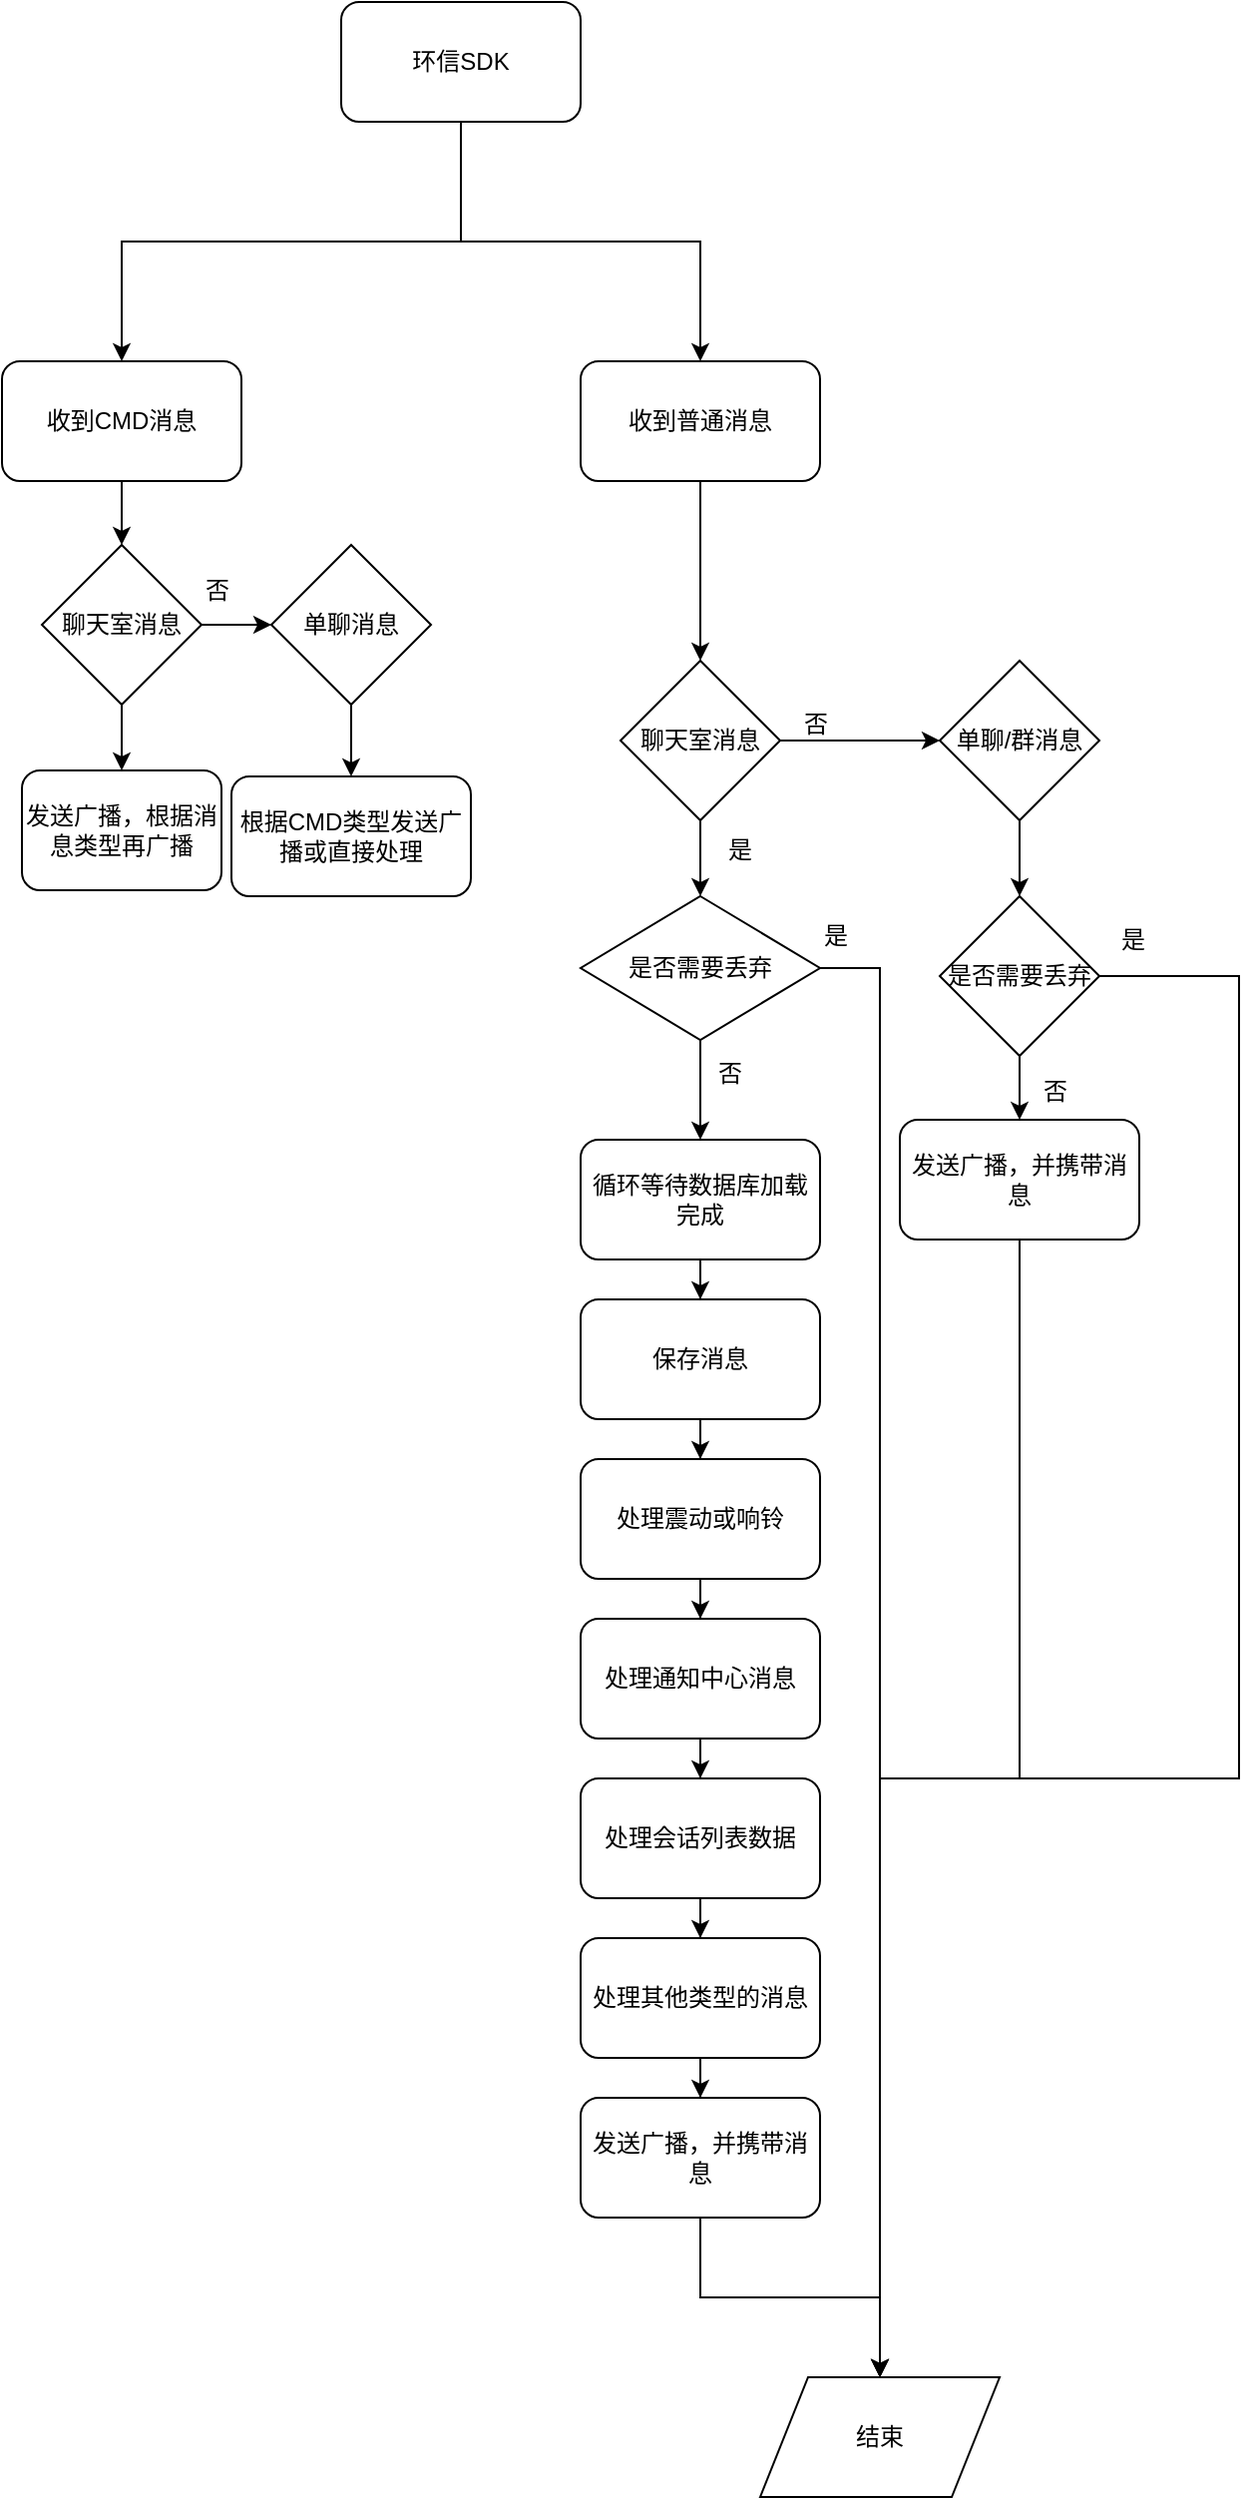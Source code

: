 <mxfile version="10.7.5" type="github"><diagram id="NcECU5TSmNmx2cLlhsCo" name="第 1 页"><mxGraphModel dx="829" dy="641" grid="1" gridSize="10" guides="1" tooltips="1" connect="1" arrows="1" fold="1" page="1" pageScale="1" pageWidth="2339" pageHeight="3300" math="0" shadow="0"><root><mxCell id="0"/><mxCell id="1" parent="0"/><mxCell id="Sr0eBvTjD2BraGVWf_14-3" value="" style="edgeStyle=orthogonalEdgeStyle;rounded=0;orthogonalLoop=1;jettySize=auto;html=1;" parent="1" source="Sr0eBvTjD2BraGVWf_14-1" target="Sr0eBvTjD2BraGVWf_14-2" edge="1"><mxGeometry relative="1" as="geometry"/></mxCell><mxCell id="Sr0eBvTjD2BraGVWf_14-7" value="" style="edgeStyle=orthogonalEdgeStyle;rounded=0;orthogonalLoop=1;jettySize=auto;html=1;" parent="1" source="Sr0eBvTjD2BraGVWf_14-1" target="Sr0eBvTjD2BraGVWf_14-6" edge="1"><mxGeometry relative="1" as="geometry"><Array as="points"><mxPoint x="310" y="300"/><mxPoint x="140" y="300"/></Array></mxGeometry></mxCell><mxCell id="Sr0eBvTjD2BraGVWf_14-1" value="环信SDK" style="rounded=1;whiteSpace=wrap;html=1;" parent="1" vertex="1"><mxGeometry x="250" y="180" width="120" height="60" as="geometry"/></mxCell><mxCell id="XzGVOf4nn08HLkvhCrBs-48" value="" style="edgeStyle=orthogonalEdgeStyle;rounded=0;orthogonalLoop=1;jettySize=auto;html=1;entryX=0.5;entryY=0;entryDx=0;entryDy=0;" edge="1" parent="1" source="Sr0eBvTjD2BraGVWf_14-6" target="XzGVOf4nn08HLkvhCrBs-49"><mxGeometry relative="1" as="geometry"><mxPoint x="200" y="500" as="targetPoint"/></mxGeometry></mxCell><mxCell id="Sr0eBvTjD2BraGVWf_14-6" value="收到CMD消息" style="rounded=1;whiteSpace=wrap;html=1;" parent="1" vertex="1"><mxGeometry x="80" y="360" width="120" height="60" as="geometry"/></mxCell><mxCell id="XzGVOf4nn08HLkvhCrBs-2" value="" style="edgeStyle=orthogonalEdgeStyle;rounded=0;orthogonalLoop=1;jettySize=auto;html=1;entryX=0.5;entryY=0;entryDx=0;entryDy=0;" edge="1" parent="1" source="Sr0eBvTjD2BraGVWf_14-2" target="XzGVOf4nn08HLkvhCrBs-3"><mxGeometry relative="1" as="geometry"><mxPoint x="430" y="500" as="targetPoint"/></mxGeometry></mxCell><mxCell id="Sr0eBvTjD2BraGVWf_14-2" value="收到普通消息" style="rounded=1;whiteSpace=wrap;html=1;" parent="1" vertex="1"><mxGeometry x="370" y="360" width="120" height="60" as="geometry"/></mxCell><mxCell id="XzGVOf4nn08HLkvhCrBs-5" value="" style="edgeStyle=orthogonalEdgeStyle;rounded=0;orthogonalLoop=1;jettySize=auto;html=1;" edge="1" parent="1" source="XzGVOf4nn08HLkvhCrBs-3" target="XzGVOf4nn08HLkvhCrBs-4"><mxGeometry relative="1" as="geometry"/></mxCell><mxCell id="XzGVOf4nn08HLkvhCrBs-22" style="edgeStyle=orthogonalEdgeStyle;rounded=0;orthogonalLoop=1;jettySize=auto;html=1;exitX=0.5;exitY=1;exitDx=0;exitDy=0;entryX=0.5;entryY=0;entryDx=0;entryDy=0;" edge="1" parent="1" source="XzGVOf4nn08HLkvhCrBs-3" target="XzGVOf4nn08HLkvhCrBs-21"><mxGeometry relative="1" as="geometry"/></mxCell><mxCell id="XzGVOf4nn08HLkvhCrBs-3" value="聊天室消息" style="rhombus;whiteSpace=wrap;html=1;" vertex="1" parent="1"><mxGeometry x="390" y="510" width="80" height="80" as="geometry"/></mxCell><mxCell id="XzGVOf4nn08HLkvhCrBs-16" style="edgeStyle=orthogonalEdgeStyle;rounded=0;orthogonalLoop=1;jettySize=auto;html=1;exitX=0.5;exitY=1;exitDx=0;exitDy=0;entryX=0.5;entryY=0;entryDx=0;entryDy=0;" edge="1" parent="1" source="XzGVOf4nn08HLkvhCrBs-4" target="XzGVOf4nn08HLkvhCrBs-6"><mxGeometry relative="1" as="geometry"/></mxCell><mxCell id="XzGVOf4nn08HLkvhCrBs-4" value="单聊/群消息" style="rhombus;whiteSpace=wrap;html=1;" vertex="1" parent="1"><mxGeometry x="550" y="510" width="80" height="80" as="geometry"/></mxCell><mxCell id="XzGVOf4nn08HLkvhCrBs-11" value="" style="edgeStyle=orthogonalEdgeStyle;rounded=0;orthogonalLoop=1;jettySize=auto;html=1;entryX=0.5;entryY=0;entryDx=0;entryDy=0;" edge="1" parent="1" source="XzGVOf4nn08HLkvhCrBs-6" target="XzGVOf4nn08HLkvhCrBs-18"><mxGeometry relative="1" as="geometry"><mxPoint x="590" y="830" as="targetPoint"/></mxGeometry></mxCell><mxCell id="XzGVOf4nn08HLkvhCrBs-20" style="edgeStyle=orthogonalEdgeStyle;rounded=0;orthogonalLoop=1;jettySize=auto;html=1;exitX=1;exitY=0.5;exitDx=0;exitDy=0;entryX=0.5;entryY=0;entryDx=0;entryDy=0;" edge="1" parent="1" source="XzGVOf4nn08HLkvhCrBs-6" target="XzGVOf4nn08HLkvhCrBs-13"><mxGeometry relative="1" as="geometry"><Array as="points"><mxPoint x="700" y="668"/><mxPoint x="700" y="1070"/><mxPoint x="520" y="1070"/></Array></mxGeometry></mxCell><mxCell id="XzGVOf4nn08HLkvhCrBs-6" value="是否需要丢弃" style="rhombus;whiteSpace=wrap;html=1;" vertex="1" parent="1"><mxGeometry x="550" y="628" width="80" height="80" as="geometry"/></mxCell><mxCell id="XzGVOf4nn08HLkvhCrBs-12" value="是" style="text;html=1;resizable=0;points=[];autosize=1;align=left;verticalAlign=top;spacingTop=-4;" vertex="1" parent="1"><mxGeometry x="639" y="640" width="30" height="20" as="geometry"/></mxCell><mxCell id="XzGVOf4nn08HLkvhCrBs-13" value="结束" style="shape=parallelogram;perimeter=parallelogramPerimeter;whiteSpace=wrap;html=1;" vertex="1" parent="1"><mxGeometry x="460" y="1370" width="120" height="60" as="geometry"/></mxCell><mxCell id="XzGVOf4nn08HLkvhCrBs-17" value="否" style="text;html=1;resizable=0;points=[];autosize=1;align=left;verticalAlign=top;spacingTop=-4;" vertex="1" parent="1"><mxGeometry x="600" y="716" width="30" height="20" as="geometry"/></mxCell><mxCell id="XzGVOf4nn08HLkvhCrBs-19" style="edgeStyle=orthogonalEdgeStyle;rounded=0;orthogonalLoop=1;jettySize=auto;html=1;exitX=0.5;exitY=1;exitDx=0;exitDy=0;entryX=0.5;entryY=0;entryDx=0;entryDy=0;" edge="1" parent="1" source="XzGVOf4nn08HLkvhCrBs-18" target="XzGVOf4nn08HLkvhCrBs-13"><mxGeometry relative="1" as="geometry"><Array as="points"><mxPoint x="590" y="1070"/><mxPoint x="520" y="1070"/></Array></mxGeometry></mxCell><mxCell id="XzGVOf4nn08HLkvhCrBs-18" value="发送广播，并携带消息" style="rounded=1;whiteSpace=wrap;html=1;" vertex="1" parent="1"><mxGeometry x="530" y="740" width="120" height="60" as="geometry"/></mxCell><mxCell id="XzGVOf4nn08HLkvhCrBs-26" value="" style="edgeStyle=orthogonalEdgeStyle;rounded=0;orthogonalLoop=1;jettySize=auto;html=1;entryX=0.5;entryY=0;entryDx=0;entryDy=0;" edge="1" parent="1" source="XzGVOf4nn08HLkvhCrBs-21" target="XzGVOf4nn08HLkvhCrBs-27"><mxGeometry relative="1" as="geometry"><mxPoint x="430" y="788" as="targetPoint"/></mxGeometry></mxCell><mxCell id="XzGVOf4nn08HLkvhCrBs-34" style="edgeStyle=orthogonalEdgeStyle;rounded=0;orthogonalLoop=1;jettySize=auto;html=1;exitX=1;exitY=0.5;exitDx=0;exitDy=0;entryX=0.5;entryY=0;entryDx=0;entryDy=0;" edge="1" parent="1" source="XzGVOf4nn08HLkvhCrBs-21" target="XzGVOf4nn08HLkvhCrBs-13"><mxGeometry relative="1" as="geometry"/></mxCell><mxCell id="XzGVOf4nn08HLkvhCrBs-21" value="是否需要丢弃" style="rhombus;whiteSpace=wrap;html=1;" vertex="1" parent="1"><mxGeometry x="370" y="628" width="120" height="72" as="geometry"/></mxCell><mxCell id="XzGVOf4nn08HLkvhCrBs-24" value="是" style="text;html=1;resizable=0;points=[];autosize=1;align=left;verticalAlign=top;spacingTop=-4;" vertex="1" parent="1"><mxGeometry x="490" y="638" width="30" height="20" as="geometry"/></mxCell><mxCell id="XzGVOf4nn08HLkvhCrBs-31" value="" style="edgeStyle=orthogonalEdgeStyle;rounded=0;orthogonalLoop=1;jettySize=auto;html=1;" edge="1" parent="1" source="XzGVOf4nn08HLkvhCrBs-27" target="XzGVOf4nn08HLkvhCrBs-30"><mxGeometry relative="1" as="geometry"/></mxCell><mxCell id="XzGVOf4nn08HLkvhCrBs-27" value="循环等待数据库加载完成" style="rounded=1;whiteSpace=wrap;html=1;" vertex="1" parent="1"><mxGeometry x="370" y="750" width="120" height="60" as="geometry"/></mxCell><mxCell id="XzGVOf4nn08HLkvhCrBs-33" value="" style="edgeStyle=orthogonalEdgeStyle;rounded=0;orthogonalLoop=1;jettySize=auto;html=1;" edge="1" parent="1" source="XzGVOf4nn08HLkvhCrBs-30" target="XzGVOf4nn08HLkvhCrBs-32"><mxGeometry relative="1" as="geometry"/></mxCell><mxCell id="XzGVOf4nn08HLkvhCrBs-30" value="保存消息" style="rounded=1;whiteSpace=wrap;html=1;" vertex="1" parent="1"><mxGeometry x="370" y="830" width="120" height="60" as="geometry"/></mxCell><mxCell id="XzGVOf4nn08HLkvhCrBs-37" value="" style="edgeStyle=orthogonalEdgeStyle;rounded=0;orthogonalLoop=1;jettySize=auto;html=1;" edge="1" parent="1" source="XzGVOf4nn08HLkvhCrBs-32" target="XzGVOf4nn08HLkvhCrBs-36"><mxGeometry relative="1" as="geometry"/></mxCell><mxCell id="XzGVOf4nn08HLkvhCrBs-32" value="处理震动或响铃" style="rounded=1;whiteSpace=wrap;html=1;" vertex="1" parent="1"><mxGeometry x="370" y="910" width="120" height="60" as="geometry"/></mxCell><mxCell id="XzGVOf4nn08HLkvhCrBs-39" value="" style="edgeStyle=orthogonalEdgeStyle;rounded=0;orthogonalLoop=1;jettySize=auto;html=1;" edge="1" parent="1" source="XzGVOf4nn08HLkvhCrBs-36" target="XzGVOf4nn08HLkvhCrBs-38"><mxGeometry relative="1" as="geometry"/></mxCell><mxCell id="XzGVOf4nn08HLkvhCrBs-36" value="处理通知中心消息" style="rounded=1;whiteSpace=wrap;html=1;" vertex="1" parent="1"><mxGeometry x="370" y="990" width="120" height="60" as="geometry"/></mxCell><mxCell id="XzGVOf4nn08HLkvhCrBs-41" value="" style="edgeStyle=orthogonalEdgeStyle;rounded=0;orthogonalLoop=1;jettySize=auto;html=1;" edge="1" parent="1" source="XzGVOf4nn08HLkvhCrBs-38" target="XzGVOf4nn08HLkvhCrBs-40"><mxGeometry relative="1" as="geometry"/></mxCell><mxCell id="XzGVOf4nn08HLkvhCrBs-38" value="处理会话列表数据" style="rounded=1;whiteSpace=wrap;html=1;" vertex="1" parent="1"><mxGeometry x="370" y="1070" width="120" height="60" as="geometry"/></mxCell><mxCell id="XzGVOf4nn08HLkvhCrBs-43" value="" style="edgeStyle=orthogonalEdgeStyle;rounded=0;orthogonalLoop=1;jettySize=auto;html=1;" edge="1" parent="1" source="XzGVOf4nn08HLkvhCrBs-40" target="XzGVOf4nn08HLkvhCrBs-42"><mxGeometry relative="1" as="geometry"/></mxCell><mxCell id="XzGVOf4nn08HLkvhCrBs-40" value="处理其他类型的消息" style="rounded=1;whiteSpace=wrap;html=1;" vertex="1" parent="1"><mxGeometry x="370" y="1150" width="120" height="60" as="geometry"/></mxCell><mxCell id="XzGVOf4nn08HLkvhCrBs-46" style="edgeStyle=orthogonalEdgeStyle;rounded=0;orthogonalLoop=1;jettySize=auto;html=1;exitX=0.5;exitY=1;exitDx=0;exitDy=0;entryX=0.5;entryY=0;entryDx=0;entryDy=0;" edge="1" parent="1" source="XzGVOf4nn08HLkvhCrBs-42" target="XzGVOf4nn08HLkvhCrBs-13"><mxGeometry relative="1" as="geometry"/></mxCell><mxCell id="XzGVOf4nn08HLkvhCrBs-42" value="发送广播，并携带消息" style="rounded=1;whiteSpace=wrap;html=1;" vertex="1" parent="1"><mxGeometry x="370" y="1230" width="120" height="60" as="geometry"/></mxCell><mxCell id="XzGVOf4nn08HLkvhCrBs-28" value="否" style="text;html=1;resizable=0;points=[];autosize=1;align=left;verticalAlign=top;spacingTop=-4;" vertex="1" parent="1"><mxGeometry x="480" y="532" width="30" height="20" as="geometry"/></mxCell><mxCell id="XzGVOf4nn08HLkvhCrBs-29" value="是" style="text;html=1;resizable=0;points=[];autosize=1;align=left;verticalAlign=top;spacingTop=-4;" vertex="1" parent="1"><mxGeometry x="442" y="595" width="30" height="20" as="geometry"/></mxCell><mxCell id="XzGVOf4nn08HLkvhCrBs-35" value="否" style="text;html=1;resizable=0;points=[];autosize=1;align=left;verticalAlign=top;spacingTop=-4;" vertex="1" parent="1"><mxGeometry x="437" y="707" width="30" height="20" as="geometry"/></mxCell><mxCell id="XzGVOf4nn08HLkvhCrBs-51" value="" style="edgeStyle=orthogonalEdgeStyle;rounded=0;orthogonalLoop=1;jettySize=auto;html=1;" edge="1" parent="1" source="XzGVOf4nn08HLkvhCrBs-49" target="XzGVOf4nn08HLkvhCrBs-50"><mxGeometry relative="1" as="geometry"/></mxCell><mxCell id="XzGVOf4nn08HLkvhCrBs-58" value="" style="edgeStyle=orthogonalEdgeStyle;rounded=0;orthogonalLoop=1;jettySize=auto;html=1;entryX=0.5;entryY=0;entryDx=0;entryDy=0;" edge="1" parent="1" source="XzGVOf4nn08HLkvhCrBs-49" target="XzGVOf4nn08HLkvhCrBs-59"><mxGeometry relative="1" as="geometry"><mxPoint x="140" y="612" as="targetPoint"/></mxGeometry></mxCell><mxCell id="XzGVOf4nn08HLkvhCrBs-49" value="聊天室消息" style="rhombus;whiteSpace=wrap;html=1;" vertex="1" parent="1"><mxGeometry x="100" y="452" width="80" height="80" as="geometry"/></mxCell><mxCell id="XzGVOf4nn08HLkvhCrBs-50" value="单聊消息" style="rhombus;whiteSpace=wrap;html=1;" vertex="1" parent="1"><mxGeometry x="215" y="452" width="80" height="80" as="geometry"/></mxCell><mxCell id="XzGVOf4nn08HLkvhCrBs-52" value="否" style="text;html=1;resizable=0;points=[];autosize=1;align=left;verticalAlign=top;spacingTop=-4;" vertex="1" parent="1"><mxGeometry x="180" y="465" width="30" height="20" as="geometry"/></mxCell><mxCell id="XzGVOf4nn08HLkvhCrBs-55" value="根据CMD类型发送广播或直接处理" style="rounded=1;whiteSpace=wrap;html=1;" vertex="1" parent="1"><mxGeometry x="195" y="568" width="120" height="60" as="geometry"/></mxCell><mxCell id="XzGVOf4nn08HLkvhCrBs-56" value="" style="edgeStyle=orthogonalEdgeStyle;rounded=0;orthogonalLoop=1;jettySize=auto;html=1;" edge="1" parent="1" source="XzGVOf4nn08HLkvhCrBs-50" target="XzGVOf4nn08HLkvhCrBs-55"><mxGeometry relative="1" as="geometry"><mxPoint x="255" y="532" as="sourcePoint"/><mxPoint x="260" y="630" as="targetPoint"/></mxGeometry></mxCell><mxCell id="XzGVOf4nn08HLkvhCrBs-59" value="发送广播，根据消息类型再广播" style="rounded=1;whiteSpace=wrap;html=1;" vertex="1" parent="1"><mxGeometry x="90" y="565" width="100" height="60" as="geometry"/></mxCell></root></mxGraphModel></diagram></mxfile>